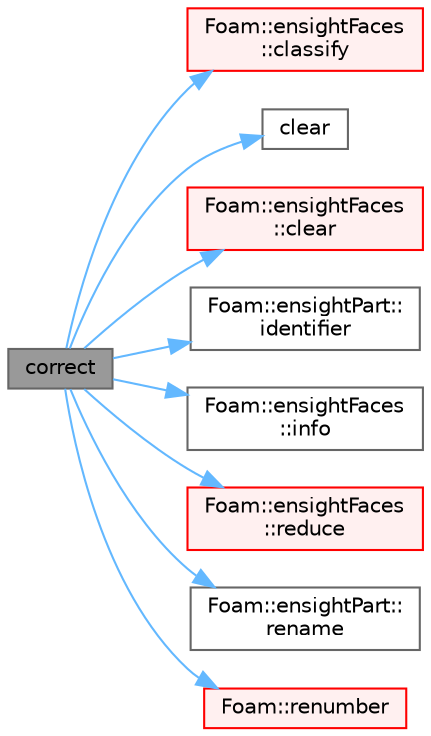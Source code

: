 digraph "correct"
{
 // LATEX_PDF_SIZE
  bgcolor="transparent";
  edge [fontname=Helvetica,fontsize=10,labelfontname=Helvetica,labelfontsize=10];
  node [fontname=Helvetica,fontsize=10,shape=box,height=0.2,width=0.4];
  rankdir="LR";
  Node1 [id="Node000001",label="correct",height=0.2,width=0.4,color="gray40", fillcolor="grey60", style="filled", fontcolor="black",tooltip=" "];
  Node1 -> Node2 [id="edge1_Node000001_Node000002",color="steelblue1",style="solid",tooltip=" "];
  Node2 [id="Node000002",label="Foam::ensightFaces\l::classify",height=0.2,width=0.4,color="red", fillcolor="#FFF0F0", style="filled",URL="$classFoam_1_1ensightFaces.html#a22b6c65cb906e4ae2e358a113a417d68",tooltip=" "];
  Node1 -> Node5 [id="edge2_Node000001_Node000005",color="steelblue1",style="solid",tooltip=" "];
  Node5 [id="Node000005",label="clear",height=0.2,width=0.4,color="grey40", fillcolor="white", style="filled",URL="$convertProcessorPatches_8H.html#aebdde09a313caf72a51d84e8b92c7aa5",tooltip=" "];
  Node1 -> Node6 [id="edge3_Node000001_Node000006",color="steelblue1",style="solid",tooltip=" "];
  Node6 [id="Node000006",label="Foam::ensightFaces\l::clear",height=0.2,width=0.4,color="red", fillcolor="#FFF0F0", style="filled",URL="$classFoam_1_1ensightFaces.html#ac8bb3912a3ce86b15842e79d0b421204",tooltip=" "];
  Node1 -> Node9 [id="edge4_Node000001_Node000009",color="steelblue1",style="solid",tooltip=" "];
  Node9 [id="Node000009",label="Foam::ensightPart::\lidentifier",height=0.2,width=0.4,color="grey40", fillcolor="white", style="filled",URL="$classFoam_1_1ensightPart.html#ac981bca2703887dc0c7366644343654f",tooltip=" "];
  Node1 -> Node10 [id="edge5_Node000001_Node000010",color="steelblue1",style="solid",tooltip=" "];
  Node10 [id="Node000010",label="Foam::ensightFaces\l::info",height=0.2,width=0.4,color="grey40", fillcolor="white", style="filled",URL="$classFoam_1_1ensightFaces.html#abaa8045ffba9daf96752b36ce6d1b28a",tooltip=" "];
  Node1 -> Node11 [id="edge6_Node000001_Node000011",color="steelblue1",style="solid",tooltip=" "];
  Node11 [id="Node000011",label="Foam::ensightFaces\l::reduce",height=0.2,width=0.4,color="red", fillcolor="#FFF0F0", style="filled",URL="$classFoam_1_1ensightFaces.html#a447de6b436d6aa59edf6a09ba28a4164",tooltip=" "];
  Node1 -> Node29 [id="edge7_Node000001_Node000029",color="steelblue1",style="solid",tooltip=" "];
  Node29 [id="Node000029",label="Foam::ensightPart::\lrename",height=0.2,width=0.4,color="grey40", fillcolor="white", style="filled",URL="$classFoam_1_1ensightPart.html#a3328985bfa51ce3f28a630a60c24be1a",tooltip=" "];
  Node1 -> Node30 [id="edge8_Node000001_Node000030",color="steelblue1",style="solid",tooltip=" "];
  Node30 [id="Node000030",label="Foam::renumber",height=0.2,width=0.4,color="red", fillcolor="#FFF0F0", style="filled",URL="$namespaceFoam.html#a5271ae68199726f1f84120852ba46949",tooltip=" "];
}
